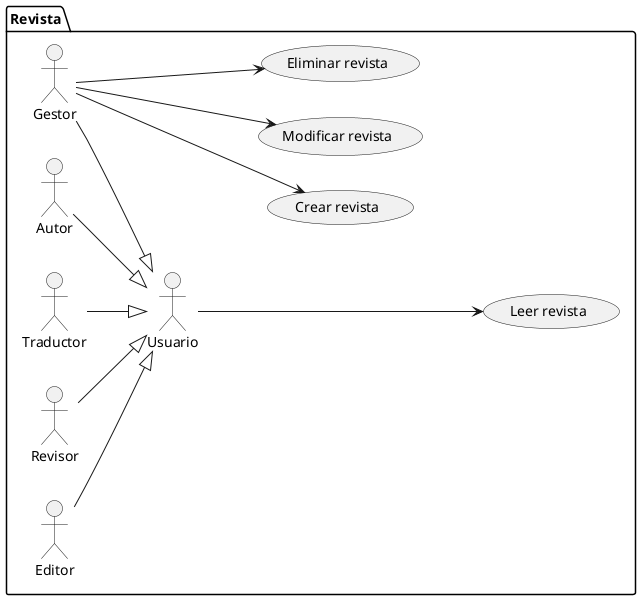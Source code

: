 @startuml Casos de uso Revista

left to right direction
package Revista{
    actor Gestor as gs
    actor Autor as au
    actor Traductor as tr
    actor Revisor as rv
    actor Editor as ed
    actor Usuario as us

    usecase "Crear revista" as create
    usecase "Leer revista" as read
    usecase "Modificar revista" as update
    usecase "Eliminar revista" as delete
}

gs --|> us
au --|> us
tr --|> us
rv --|> us
ed --|> us

us ---> read
gs ---> create
gs ---> update
gs ---> delete

@enduml